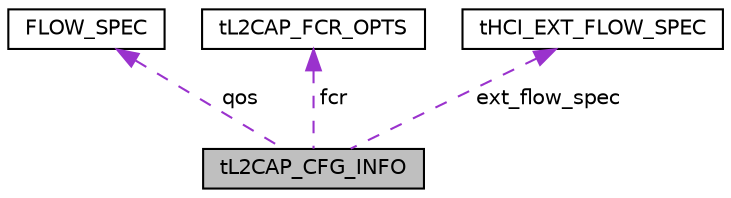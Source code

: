 digraph "tL2CAP_CFG_INFO"
{
 // LATEX_PDF_SIZE
  edge [fontname="Helvetica",fontsize="10",labelfontname="Helvetica",labelfontsize="10"];
  node [fontname="Helvetica",fontsize="10",shape=record];
  Node1 [label="tL2CAP_CFG_INFO",height=0.2,width=0.4,color="black", fillcolor="grey75", style="filled", fontcolor="black",tooltip=" "];
  Node2 -> Node1 [dir="back",color="darkorchid3",fontsize="10",style="dashed",label=" qos" ,fontname="Helvetica"];
  Node2 [label="FLOW_SPEC",height=0.2,width=0.4,color="black", fillcolor="white", style="filled",URL="$structFLOW__SPEC.html",tooltip=" "];
  Node3 -> Node1 [dir="back",color="darkorchid3",fontsize="10",style="dashed",label=" fcr" ,fontname="Helvetica"];
  Node3 [label="tL2CAP_FCR_OPTS",height=0.2,width=0.4,color="black", fillcolor="white", style="filled",URL="$structtL2CAP__FCR__OPTS.html",tooltip=" "];
  Node4 -> Node1 [dir="back",color="darkorchid3",fontsize="10",style="dashed",label=" ext_flow_spec" ,fontname="Helvetica"];
  Node4 [label="tHCI_EXT_FLOW_SPEC",height=0.2,width=0.4,color="black", fillcolor="white", style="filled",URL="$structtHCI__EXT__FLOW__SPEC.html",tooltip=" "];
}

